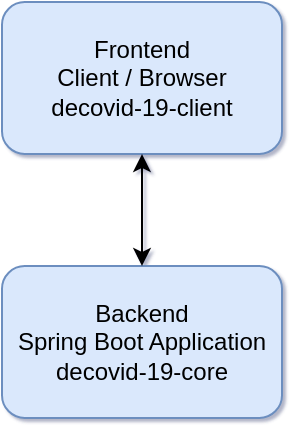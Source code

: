 <mxfile version="17.4.2" type="device" pages="3"><diagram id="LluNhLC72PqW7UHP7OJh" name="Architecture"><mxGraphModel dx="813" dy="558" grid="0" gridSize="10" guides="1" tooltips="1" connect="1" arrows="1" fold="1" page="1" pageScale="1" pageWidth="583" pageHeight="413" background="none" math="0" shadow="1"><root><mxCell id="0"/><mxCell id="1" parent="0"/><mxCell id="N8zZiIV9MKDmq5lM_bPo-1" value="Backend&lt;br&gt;Spring Boot Application&lt;br&gt;decovid-19-core" style="rounded=1;whiteSpace=wrap;html=1;fillColor=#dae8fc;strokeColor=#6c8ebf;" parent="1" vertex="1"><mxGeometry x="222" y="213" width="140" height="76" as="geometry"/></mxCell><mxCell id="N8zZiIV9MKDmq5lM_bPo-3" value="Frontend&lt;br&gt;Client / Browser&lt;br&gt;decovid-19-client" style="rounded=1;whiteSpace=wrap;html=1;fillColor=#dae8fc;strokeColor=#6c8ebf;" parent="1" vertex="1"><mxGeometry x="222" y="81" width="140" height="76" as="geometry"/></mxCell><mxCell id="N8zZiIV9MKDmq5lM_bPo-4" value="" style="endArrow=classic;startArrow=classic;html=1;rounded=0;entryX=0.5;entryY=1;entryDx=0;entryDy=0;exitX=0.5;exitY=0;exitDx=0;exitDy=0;" parent="1" source="N8zZiIV9MKDmq5lM_bPo-1" target="N8zZiIV9MKDmq5lM_bPo-3" edge="1"><mxGeometry width="50" height="50" relative="1" as="geometry"><mxPoint x="421" y="346" as="sourcePoint"/><mxPoint x="520" y="245" as="targetPoint"/></mxGeometry></mxCell></root></mxGraphModel></diagram><diagram id="XS3kKMWtjaBisgA8R8vA" name="Sequence-Diagrams"><mxGraphModel dx="1422" dy="150" grid="0" gridSize="10" guides="1" tooltips="1" connect="1" arrows="1" fold="1" page="1" pageScale="1" pageWidth="1169" pageHeight="827" background="none" math="0" shadow="0"><root><mxCell id="KSo2QBQ9dlpApeOHmcLP-0"/><mxCell id="KSo2QBQ9dlpApeOHmcLP-1" parent="KSo2QBQ9dlpApeOHmcLP-0"/><mxCell id="3NV6BldYY4-fF3Oel6C6-0" value="alt" style="shape=umlFrame;whiteSpace=wrap;html=1;labelBackgroundColor=default;shadow=0;fixDash=0;" parent="KSo2QBQ9dlpApeOHmcLP-1" vertex="1"><mxGeometry x="438" y="1029" width="412" height="299" as="geometry"/></mxCell><mxCell id="3NV6BldYY4-fF3Oel6C6-1" value="Client" style="shape=umlLifeline;perimeter=lifelinePerimeter;whiteSpace=wrap;html=1;container=1;collapsible=0;recursiveResize=0;outlineConnect=0;rounded=1;" parent="KSo2QBQ9dlpApeOHmcLP-1" vertex="1"><mxGeometry x="462" y="873" width="100" height="736" as="geometry"/></mxCell><mxCell id="3NV6BldYY4-fF3Oel6C6-2" value="" style="html=1;points=[];perimeter=orthogonalPerimeter;rounded=0;shadow=0;glass=0;labelBackgroundColor=default;sketch=0;" parent="3NV6BldYY4-fF3Oel6C6-1" vertex="1"><mxGeometry x="45" y="77" width="10" height="361" as="geometry"/></mxCell><mxCell id="3NV6BldYY4-fF3Oel6C6-3" value="" style="html=1;points=[];perimeter=orthogonalPerimeter;rounded=0;shadow=0;glass=0;labelBackgroundColor=default;sketch=0;" parent="3NV6BldYY4-fF3Oel6C6-1" vertex="1"><mxGeometry x="45" y="496" width="10" height="101" as="geometry"/></mxCell><mxCell id="J9X_9hNyHjmJaCqInjza-0" value="" style="html=1;points=[];perimeter=orthogonalPerimeter;" parent="3NV6BldYY4-fF3Oel6C6-1" vertex="1"><mxGeometry x="49" y="535" width="10" height="40" as="geometry"/></mxCell><mxCell id="J9X_9hNyHjmJaCqInjza-1" value="display JSON Schema or Human Readable&amp;nbsp;" style="edgeStyle=orthogonalEdgeStyle;html=1;align=left;spacingLeft=2;endArrow=block;rounded=0;entryX=1;entryY=0;" parent="3NV6BldYY4-fF3Oel6C6-1" target="J9X_9hNyHjmJaCqInjza-0" edge="1"><mxGeometry relative="1" as="geometry"><mxPoint x="54" y="515" as="sourcePoint"/><Array as="points"><mxPoint x="84" y="515"/></Array></mxGeometry></mxCell><mxCell id="J9X_9hNyHjmJaCqInjza-2" value="" style="html=1;points=[];perimeter=orthogonalPerimeter;" parent="3NV6BldYY4-fF3Oel6C6-1" vertex="1"><mxGeometry x="45" y="607" width="10" height="100" as="geometry"/></mxCell><mxCell id="J9X_9hNyHjmJaCqInjza-4" value="" style="html=1;points=[];perimeter=orthogonalPerimeter;" parent="3NV6BldYY4-fF3Oel6C6-1" vertex="1"><mxGeometry x="49" y="647" width="10" height="40" as="geometry"/></mxCell><mxCell id="J9X_9hNyHjmJaCqInjza-5" value="display Verification Content" style="edgeStyle=orthogonalEdgeStyle;html=1;align=left;spacingLeft=2;endArrow=block;rounded=0;entryX=1;entryY=0;" parent="3NV6BldYY4-fF3Oel6C6-1" target="J9X_9hNyHjmJaCqInjza-4" edge="1"><mxGeometry relative="1" as="geometry"><mxPoint x="54" y="627" as="sourcePoint"/><Array as="points"><mxPoint x="84" y="627"/></Array></mxGeometry></mxCell><mxCell id="3NV6BldYY4-fF3Oel6C6-4" value="Server" style="shape=umlLifeline;perimeter=lifelinePerimeter;whiteSpace=wrap;html=1;container=1;collapsible=0;recursiveResize=0;outlineConnect=0;rounded=1;" parent="KSo2QBQ9dlpApeOHmcLP-1" vertex="1"><mxGeometry x="752" y="873" width="100" height="736" as="geometry"/></mxCell><mxCell id="3NV6BldYY4-fF3Oel6C6-5" value="" style="html=1;points=[];perimeter=orthogonalPerimeter;rounded=0;shadow=0;glass=0;labelBackgroundColor=default;sketch=0;" parent="3NV6BldYY4-fF3Oel6C6-4" vertex="1"><mxGeometry x="45" y="75" width="10" height="363" as="geometry"/></mxCell><mxCell id="3NV6BldYY4-fF3Oel6C6-6" value="" style="html=1;points=[];perimeter=orthogonalPerimeter;rounded=0;shadow=0;glass=0;labelBackgroundColor=default;sketch=0;" parent="3NV6BldYY4-fF3Oel6C6-4" vertex="1"><mxGeometry x="51" y="186" width="10" height="40" as="geometry"/></mxCell><mxCell id="3NV6BldYY4-fF3Oel6C6-7" value="is Covid-19 QR-Code" style="edgeStyle=orthogonalEdgeStyle;html=1;align=left;spacingLeft=2;endArrow=block;rounded=0;entryX=1;entryY=0;" parent="3NV6BldYY4-fF3Oel6C6-4" target="3NV6BldYY4-fF3Oel6C6-6" edge="1"><mxGeometry relative="1" as="geometry"><mxPoint x="56" y="166" as="sourcePoint"/><Array as="points"><mxPoint x="86" y="166"/></Array></mxGeometry></mxCell><mxCell id="3NV6BldYY4-fF3Oel6C6-12" value="User" style="shape=umlLifeline;participant=umlActor;perimeter=lifelinePerimeter;whiteSpace=wrap;html=1;container=1;collapsible=0;recursiveResize=0;verticalAlign=top;spacingTop=36;outlineConnect=0;labelBackgroundColor=default;" parent="KSo2QBQ9dlpApeOHmcLP-1" vertex="1"><mxGeometry x="285" y="873" width="20" height="736" as="geometry"/></mxCell><mxCell id="3NV6BldYY4-fF3Oel6C6-13" value="Upload Image" style="html=1;verticalAlign=bottom;endArrow=block;rounded=0;" parent="3NV6BldYY4-fF3Oel6C6-12" target="3NV6BldYY4-fF3Oel6C6-1" edge="1"><mxGeometry width="80" relative="1" as="geometry"><mxPoint x="9" y="85" as="sourcePoint"/><mxPoint x="221" y="85" as="targetPoint"/></mxGeometry></mxCell><mxCell id="3NV6BldYY4-fF3Oel6C6-14" value="POST: uploadImage(File)" style="html=1;verticalAlign=bottom;endArrow=block;entryX=0.49;entryY=0.148;rounded=0;entryDx=0;entryDy=0;entryPerimeter=0;" parent="KSo2QBQ9dlpApeOHmcLP-1" source="3NV6BldYY4-fF3Oel6C6-1" target="3NV6BldYY4-fF3Oel6C6-4" edge="1"><mxGeometry relative="1" as="geometry"><mxPoint x="517" y="977.0" as="sourcePoint"/><mxPoint x="796" y="977.0" as="targetPoint"/></mxGeometry></mxCell><mxCell id="3NV6BldYY4-fF3Oel6C6-15" value="Render / Preview Covid-19 QR-Code Information" style="html=1;verticalAlign=bottom;endArrow=open;dashed=1;endSize=8;rounded=0;" parent="KSo2QBQ9dlpApeOHmcLP-1" edge="1"><mxGeometry relative="1" as="geometry"><mxPoint x="511.929" y="1291.5" as="targetPoint"/><mxPoint x="801.5" y="1291.5" as="sourcePoint"/></mxGeometry></mxCell><mxCell id="3NV6BldYY4-fF3Oel6C6-16" value="[else]" style="text;html=1;strokeColor=none;fillColor=none;align=left;verticalAlign=middle;whiteSpace=wrap;rounded=0;shadow=0;glass=0;labelBackgroundColor=default;sketch=0;" parent="KSo2QBQ9dlpApeOHmcLP-1" vertex="1"><mxGeometry x="444" y="1159" width="135" height="15" as="geometry"/></mxCell><mxCell id="3NV6BldYY4-fF3Oel6C6-17" value="[if is not Covid-19 QR-Code]" style="text;html=1;strokeColor=none;fillColor=none;align=left;verticalAlign=middle;whiteSpace=wrap;rounded=0;shadow=0;glass=0;labelBackgroundColor=default;sketch=0;" parent="KSo2QBQ9dlpApeOHmcLP-1" vertex="1"><mxGeometry x="444" y="1078" width="158" height="15" as="geometry"/></mxCell><mxCell id="3NV6BldYY4-fF3Oel6C6-18" value="Please Upload a Covid-19 QR-Code" style="html=1;verticalAlign=bottom;endArrow=open;dashed=1;endSize=8;rounded=0;" parent="KSo2QBQ9dlpApeOHmcLP-1" edge="1"><mxGeometry relative="1" as="geometry"><mxPoint x="801.5" y="1132.5" as="sourcePoint"/><mxPoint x="511.929" y="1132.5" as="targetPoint"/></mxGeometry></mxCell><mxCell id="3NV6BldYY4-fF3Oel6C6-19" value="" style="html=1;points=[];perimeter=orthogonalPerimeter;rounded=0;shadow=0;glass=0;labelBackgroundColor=default;sketch=0;" parent="KSo2QBQ9dlpApeOHmcLP-1" vertex="1"><mxGeometry x="803" y="1181" width="10" height="40" as="geometry"/></mxCell><mxCell id="3NV6BldYY4-fF3Oel6C6-20" value="deoce QR-Code Content" style="edgeStyle=orthogonalEdgeStyle;html=1;align=left;spacingLeft=2;endArrow=block;rounded=0;entryX=1;entryY=0;" parent="KSo2QBQ9dlpApeOHmcLP-1" edge="1"><mxGeometry relative="1" as="geometry"><mxPoint x="808" y="1162" as="sourcePoint"/><Array as="points"><mxPoint x="838" y="1162"/></Array><mxPoint x="813" y="1182" as="targetPoint"/></mxGeometry></mxCell><mxCell id="3NV6BldYY4-fF3Oel6C6-21" value="Button Click Switch Render/View Modus" style="html=1;verticalAlign=bottom;endArrow=block;rounded=0;" parent="KSo2QBQ9dlpApeOHmcLP-1" edge="1"><mxGeometry width="80" relative="1" as="geometry"><mxPoint x="294.0" y="1377" as="sourcePoint"/><mxPoint x="511.5" y="1377" as="targetPoint"/></mxGeometry></mxCell><mxCell id="J9X_9hNyHjmJaCqInjza-3" value="Buton Click Verify QR-Code" style="html=1;verticalAlign=bottom;endArrow=block;rounded=0;" parent="KSo2QBQ9dlpApeOHmcLP-1" target="3NV6BldYY4-fF3Oel6C6-1" edge="1"><mxGeometry width="80" relative="1" as="geometry"><mxPoint x="297" y="1490" as="sourcePoint"/><mxPoint x="377" y="1490" as="targetPoint"/></mxGeometry></mxCell></root></mxGraphModel></diagram><diagram id="jH1Rv2uM0VxI-OwpxvcH" name="Use-Cases"><mxGraphModel dx="504" dy="1149" grid="0" gridSize="10" guides="1" tooltips="1" connect="1" arrows="1" fold="1" page="1" pageScale="1" pageWidth="1169" pageHeight="827" math="0" shadow="0"><root><mxCell id="0"/><mxCell id="1" parent="0"/><mxCell id="ljmjnZbCs1c__xAkXE2D-1" value="Use-Case 1:&lt;br&gt;Covid-19 Zertifikat QR-Code Upload via Button&lt;br&gt;Als Benutzer möchte man ein Covid-19 Zertifikat als QR-Code im Browser hochladen können via Button click.&lt;br&gt;&lt;br&gt;Use-Case 2:&lt;br&gt;Covid-19 Zertifikat QR-Code Upload via Drag and Drop&lt;br&gt;Als Benutzer möchte man ein Covid-19 Zertifikat als QR-Code im Browser via Drag and Drop hochladen können.&lt;br&gt;&lt;br&gt;Use-Case 3:&lt;br&gt;Covid-19 Zertifikat QR-Code Upload via Scanning&lt;br&gt;Als Benutzer möchte man ein Covid-19 Zertifikat als QR-Code im Browser mit der Kamera des Computers hochladen können.&lt;br&gt;&lt;br&gt;Use-Case 4:&lt;br&gt;Covid-19 Zertifikat Inhalt Anzeigen&lt;br&gt;Als Benutzer möchte man den kodierten Inhalt des QR-Codes im Browser anzeigen lassen können. Der Inhalt soll in einem User Friendly Format und als Raw Format angezeigt werden können.&lt;br&gt;&lt;span style=&quot;white-space: pre&quot;&gt;&#9;&lt;/span&gt;- Certification Type&lt;br&gt;&lt;span style=&quot;white-space: pre&quot;&gt;&#9;&lt;/span&gt;- Schema Version&lt;br&gt;&lt;span style=&quot;white-space: pre&quot;&gt;&#9;&lt;/span&gt;- Vorname&lt;br&gt;&lt;span style=&quot;white-space: pre&quot;&gt;&#9;&lt;/span&gt;- Nachname&lt;br&gt;&lt;span style=&quot;white-space: pre&quot;&gt;&#9;&lt;/span&gt;- Geburtstag&lt;br&gt;&lt;span style=&quot;white-space: pre&quot;&gt;&#9;&lt;/span&gt;- Unique Certificate Identifier (UVCI)&lt;br&gt;&lt;span style=&quot;white-space: pre&quot;&gt;&#9;&lt;/span&gt;- Dose Number&lt;br&gt;&lt;span style=&quot;white-space: pre&quot;&gt;&#9;&lt;/span&gt;- Total Series of Doses&lt;br&gt;&lt;span style=&quot;white-space: pre&quot;&gt;&#9;&lt;/span&gt;- Date of Vaccination&lt;br&gt;&lt;span style=&quot;white-space: pre&quot;&gt;&#9;&lt;/span&gt;- Vaccine&lt;br&gt;&lt;span style=&quot;white-space: pre&quot;&gt;&#9;&lt;/span&gt;- Vaccine Medicinal Product&lt;br&gt;&lt;span style=&quot;white-space: pre&quot;&gt;&#9;&lt;/span&gt;- Vaccine Manufacturer&lt;br&gt;&lt;span style=&quot;white-space: pre&quot;&gt;&#9;&lt;/span&gt;- Disease or Agent Targeted&lt;br&gt;&lt;span style=&quot;white-space: pre&quot;&gt;&#9;&lt;/span&gt;- Country of Vaccination&lt;br&gt;&lt;span style=&quot;white-space: pre&quot;&gt;&#9;&lt;/span&gt;- Certificate Issuer&lt;br&gt;&lt;br&gt;Use-Case 5:&lt;br&gt;Covid-19 Zertifikat Signature Details Anzeigen&lt;br&gt;Als Benutzer möchte man die Signatur Details des QR-Codes anzeigen lassen können.&lt;br&gt;&lt;span style=&quot;white-space: pre&quot;&gt;&#9;&lt;/span&gt;- Algorithm&lt;br&gt;&lt;span style=&quot;white-space: pre&quot;&gt;&#9;&lt;/span&gt;- Key Identifier (KID)&lt;br&gt;&lt;span style=&quot;white-space: pre&quot;&gt;&#9;&lt;/span&gt;- Signer&lt;br&gt;&lt;br&gt;Use-Case 6:&lt;br&gt;Covid-19 Zertifikat Inhalt Anzeige Ändern&lt;br&gt;Als Benutzer möchte man den Inhalt des QR-Codes der im Browser dargestellt wird anderst anzeigen können, als:&lt;br&gt;&lt;span style=&quot;white-space: pre&quot;&gt;&#9;&lt;/span&gt;- JSON Schema (Raw Format)&lt;br&gt;&lt;span style=&quot;white-space: pre&quot;&gt;&#9;&lt;/span&gt;- Human Readable Format&lt;br&gt;&lt;br&gt;Use-Case 7:&lt;br&gt;Covid-19 Zertifikat QR-Code Verifizieren&lt;br&gt;Als Benutzer möchte man den QR-Code im Browser auf Gültikeit verifizieren können." style="rounded=0;whiteSpace=wrap;html=1;verticalAlign=top;align=left;" parent="1" vertex="1"><mxGeometry x="1197" y="56" width="1114" height="716" as="geometry"/></mxCell></root></mxGraphModel></diagram></mxfile>